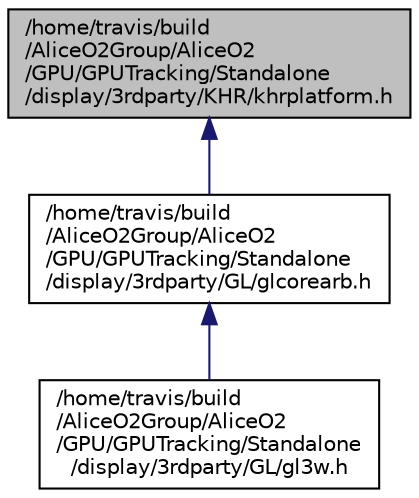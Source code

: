 digraph "/home/travis/build/AliceO2Group/AliceO2/GPU/GPUTracking/Standalone/display/3rdparty/KHR/khrplatform.h"
{
 // INTERACTIVE_SVG=YES
  bgcolor="transparent";
  edge [fontname="Helvetica",fontsize="10",labelfontname="Helvetica",labelfontsize="10"];
  node [fontname="Helvetica",fontsize="10",shape=record];
  Node2 [label="/home/travis/build\l/AliceO2Group/AliceO2\l/GPU/GPUTracking/Standalone\l/display/3rdparty/KHR/khrplatform.h",height=0.2,width=0.4,color="black", fillcolor="grey75", style="filled", fontcolor="black"];
  Node2 -> Node3 [dir="back",color="midnightblue",fontsize="10",style="solid",fontname="Helvetica"];
  Node3 [label="/home/travis/build\l/AliceO2Group/AliceO2\l/GPU/GPUTracking/Standalone\l/display/3rdparty/GL/glcorearb.h",height=0.2,width=0.4,color="black",URL="$dc/da3/glcorearb_8h.html"];
  Node3 -> Node4 [dir="back",color="midnightblue",fontsize="10",style="solid",fontname="Helvetica"];
  Node4 [label="/home/travis/build\l/AliceO2Group/AliceO2\l/GPU/GPUTracking/Standalone\l/display/3rdparty/GL/gl3w.h",height=0.2,width=0.4,color="black",URL="$db/d2b/gl3w_8h.html"];
}
